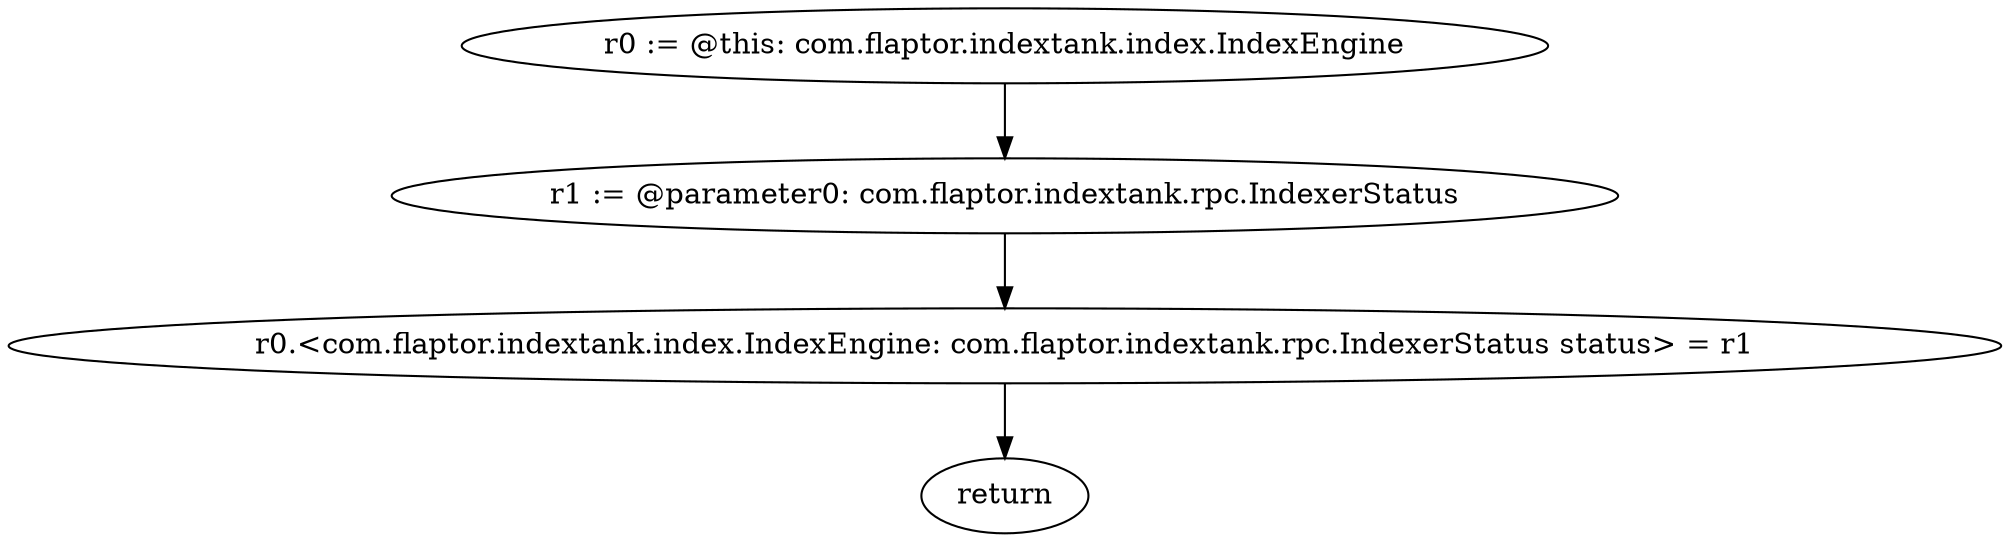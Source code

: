 digraph "unitGraph" {
    "r0 := @this: com.flaptor.indextank.index.IndexEngine"
    "r1 := @parameter0: com.flaptor.indextank.rpc.IndexerStatus"
    "r0.<com.flaptor.indextank.index.IndexEngine: com.flaptor.indextank.rpc.IndexerStatus status> = r1"
    "return"
    "r0 := @this: com.flaptor.indextank.index.IndexEngine"->"r1 := @parameter0: com.flaptor.indextank.rpc.IndexerStatus";
    "r1 := @parameter0: com.flaptor.indextank.rpc.IndexerStatus"->"r0.<com.flaptor.indextank.index.IndexEngine: com.flaptor.indextank.rpc.IndexerStatus status> = r1";
    "r0.<com.flaptor.indextank.index.IndexEngine: com.flaptor.indextank.rpc.IndexerStatus status> = r1"->"return";
}
